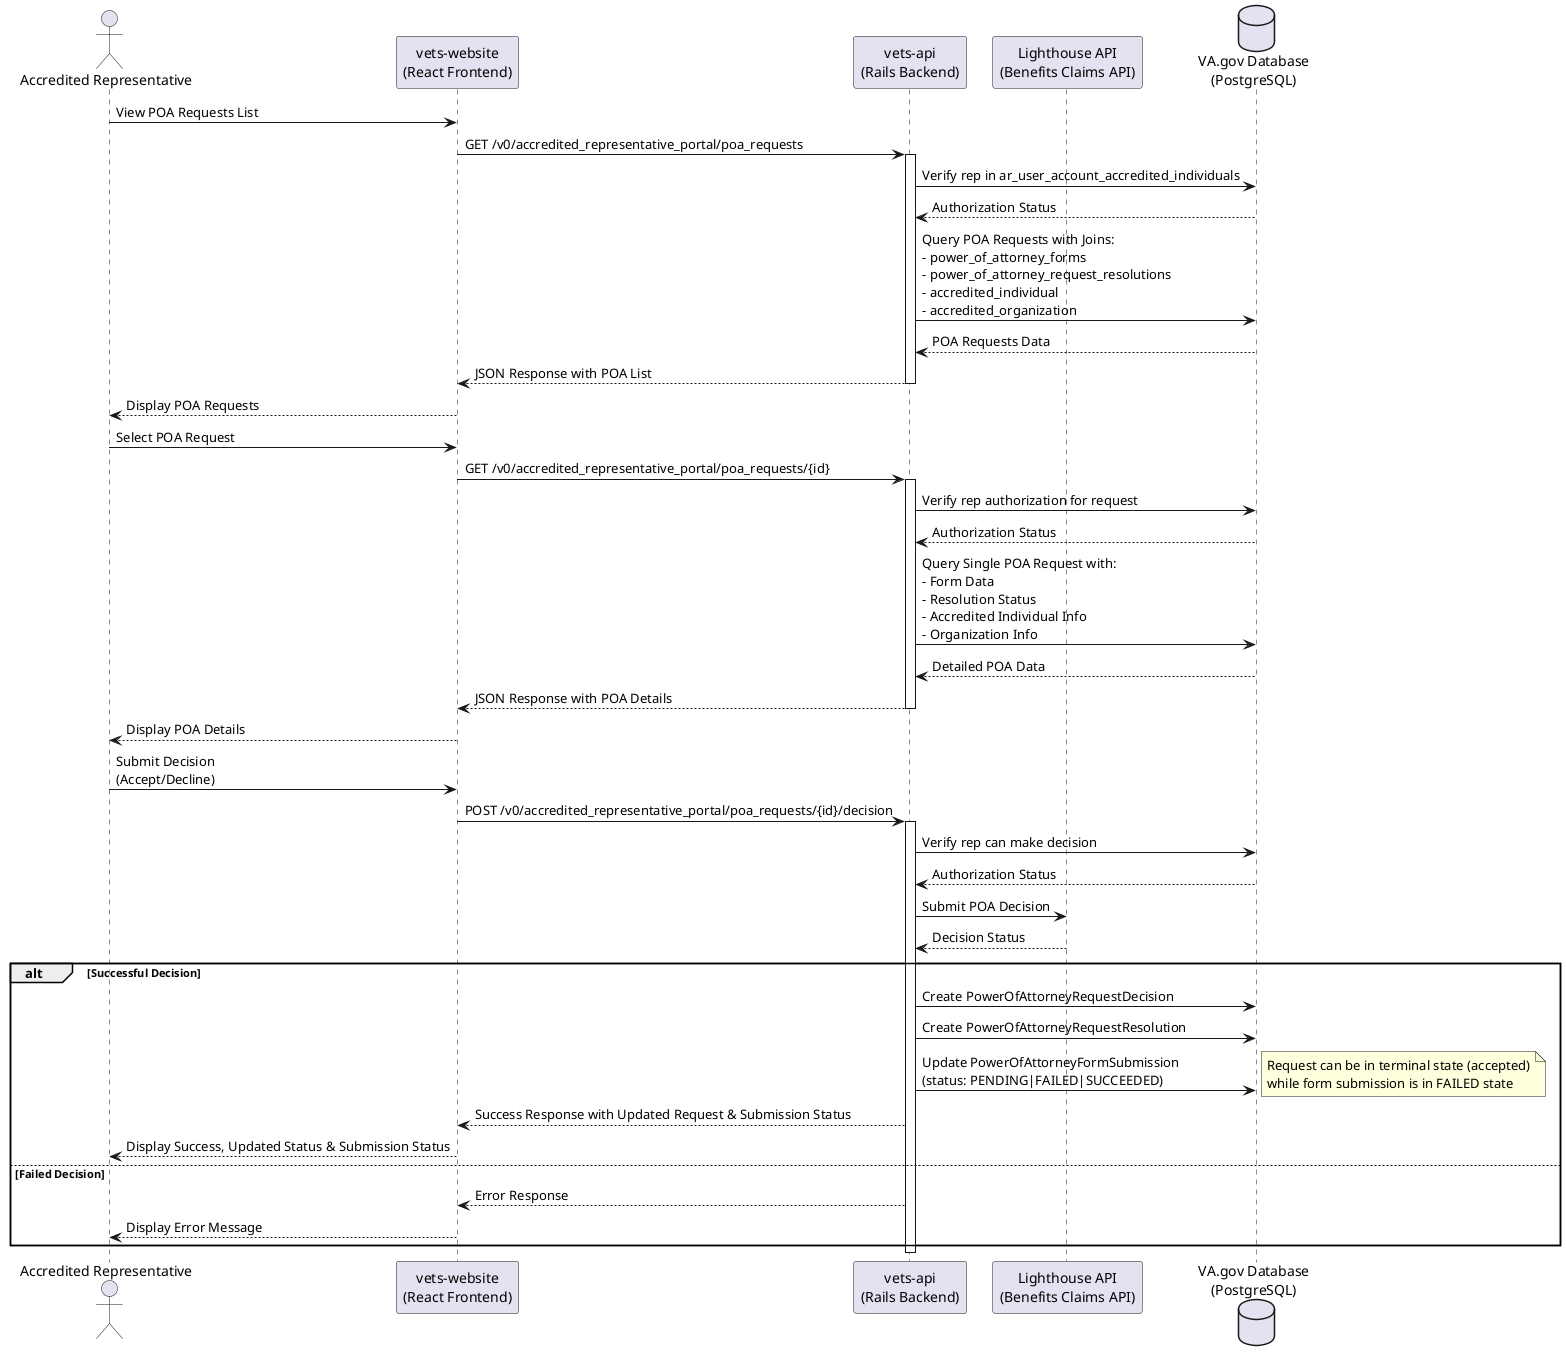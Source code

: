 @startuml

actor "Accredited Representative"
participant "vets-website\n(React Frontend)" as Frontend
participant "vets-api\n(Rails Backend)" as Backend
participant "Lighthouse API\n(Benefits Claims API)" as LighthouseAPI
database "VA.gov Database\n(PostgreSQL)" as VAGovDB

' --- List POA Requests Flow ---
"Accredited Representative" -> Frontend: View POA Requests List
Frontend -> Backend: GET /v0/accredited_representative_portal/poa_requests
activate Backend

Backend -> VAGovDB: Verify rep in ar_user_account_accredited_individuals
VAGovDB --> Backend: Authorization Status

Backend -> VAGovDB: Query POA Requests with Joins:\n- power_of_attorney_forms\n- power_of_attorney_request_resolutions\n- accredited_individual\n- accredited_organization
VAGovDB --> Backend: POA Requests Data

Backend --> Frontend: JSON Response with POA List
deactivate Backend
Frontend --> "Accredited Representative": Display POA Requests

' --- View POA Request Details Flow ---
"Accredited Representative" -> Frontend: Select POA Request
Frontend -> Backend: GET /v0/accredited_representative_portal/poa_requests/{id}
activate Backend

Backend -> VAGovDB: Verify rep authorization for request
VAGovDB --> Backend: Authorization Status

Backend -> VAGovDB: Query Single POA Request with:\n- Form Data\n- Resolution Status\n- Accredited Individual Info\n- Organization Info
VAGovDB --> Backend: Detailed POA Data

Backend --> Frontend: JSON Response with POA Details
deactivate Backend
Frontend --> "Accredited Representative": Display POA Details

' --- Make Decision Flow ---
"Accredited Representative" -> Frontend: Submit Decision\n(Accept/Decline)
Frontend -> Backend: POST /v0/accredited_representative_portal/poa_requests/{id}/decision
activate Backend

Backend -> VAGovDB: Verify rep can make decision
VAGovDB --> Backend: Authorization Status

Backend -> LighthouseAPI: Submit POA Decision
LighthouseAPI --> Backend: Decision Status

alt Successful Decision
    Backend -> VAGovDB: Create PowerOfAttorneyRequestDecision
    Backend -> VAGovDB: Create PowerOfAttorneyRequestResolution
    Backend -> VAGovDB: Update PowerOfAttorneyFormSubmission\n(status: PENDING|FAILED|SUCCEEDED)
    note right
      Request can be in terminal state (accepted)
      while form submission is in FAILED state
    end note
    Backend --> Frontend: Success Response with Updated Request & Submission Status
    Frontend --> "Accredited Representative": Display Success, Updated Status & Submission Status
else Failed Decision
    Backend --> Frontend: Error Response
    Frontend --> "Accredited Representative": Display Error Message
end
deactivate Backend

@enduml

